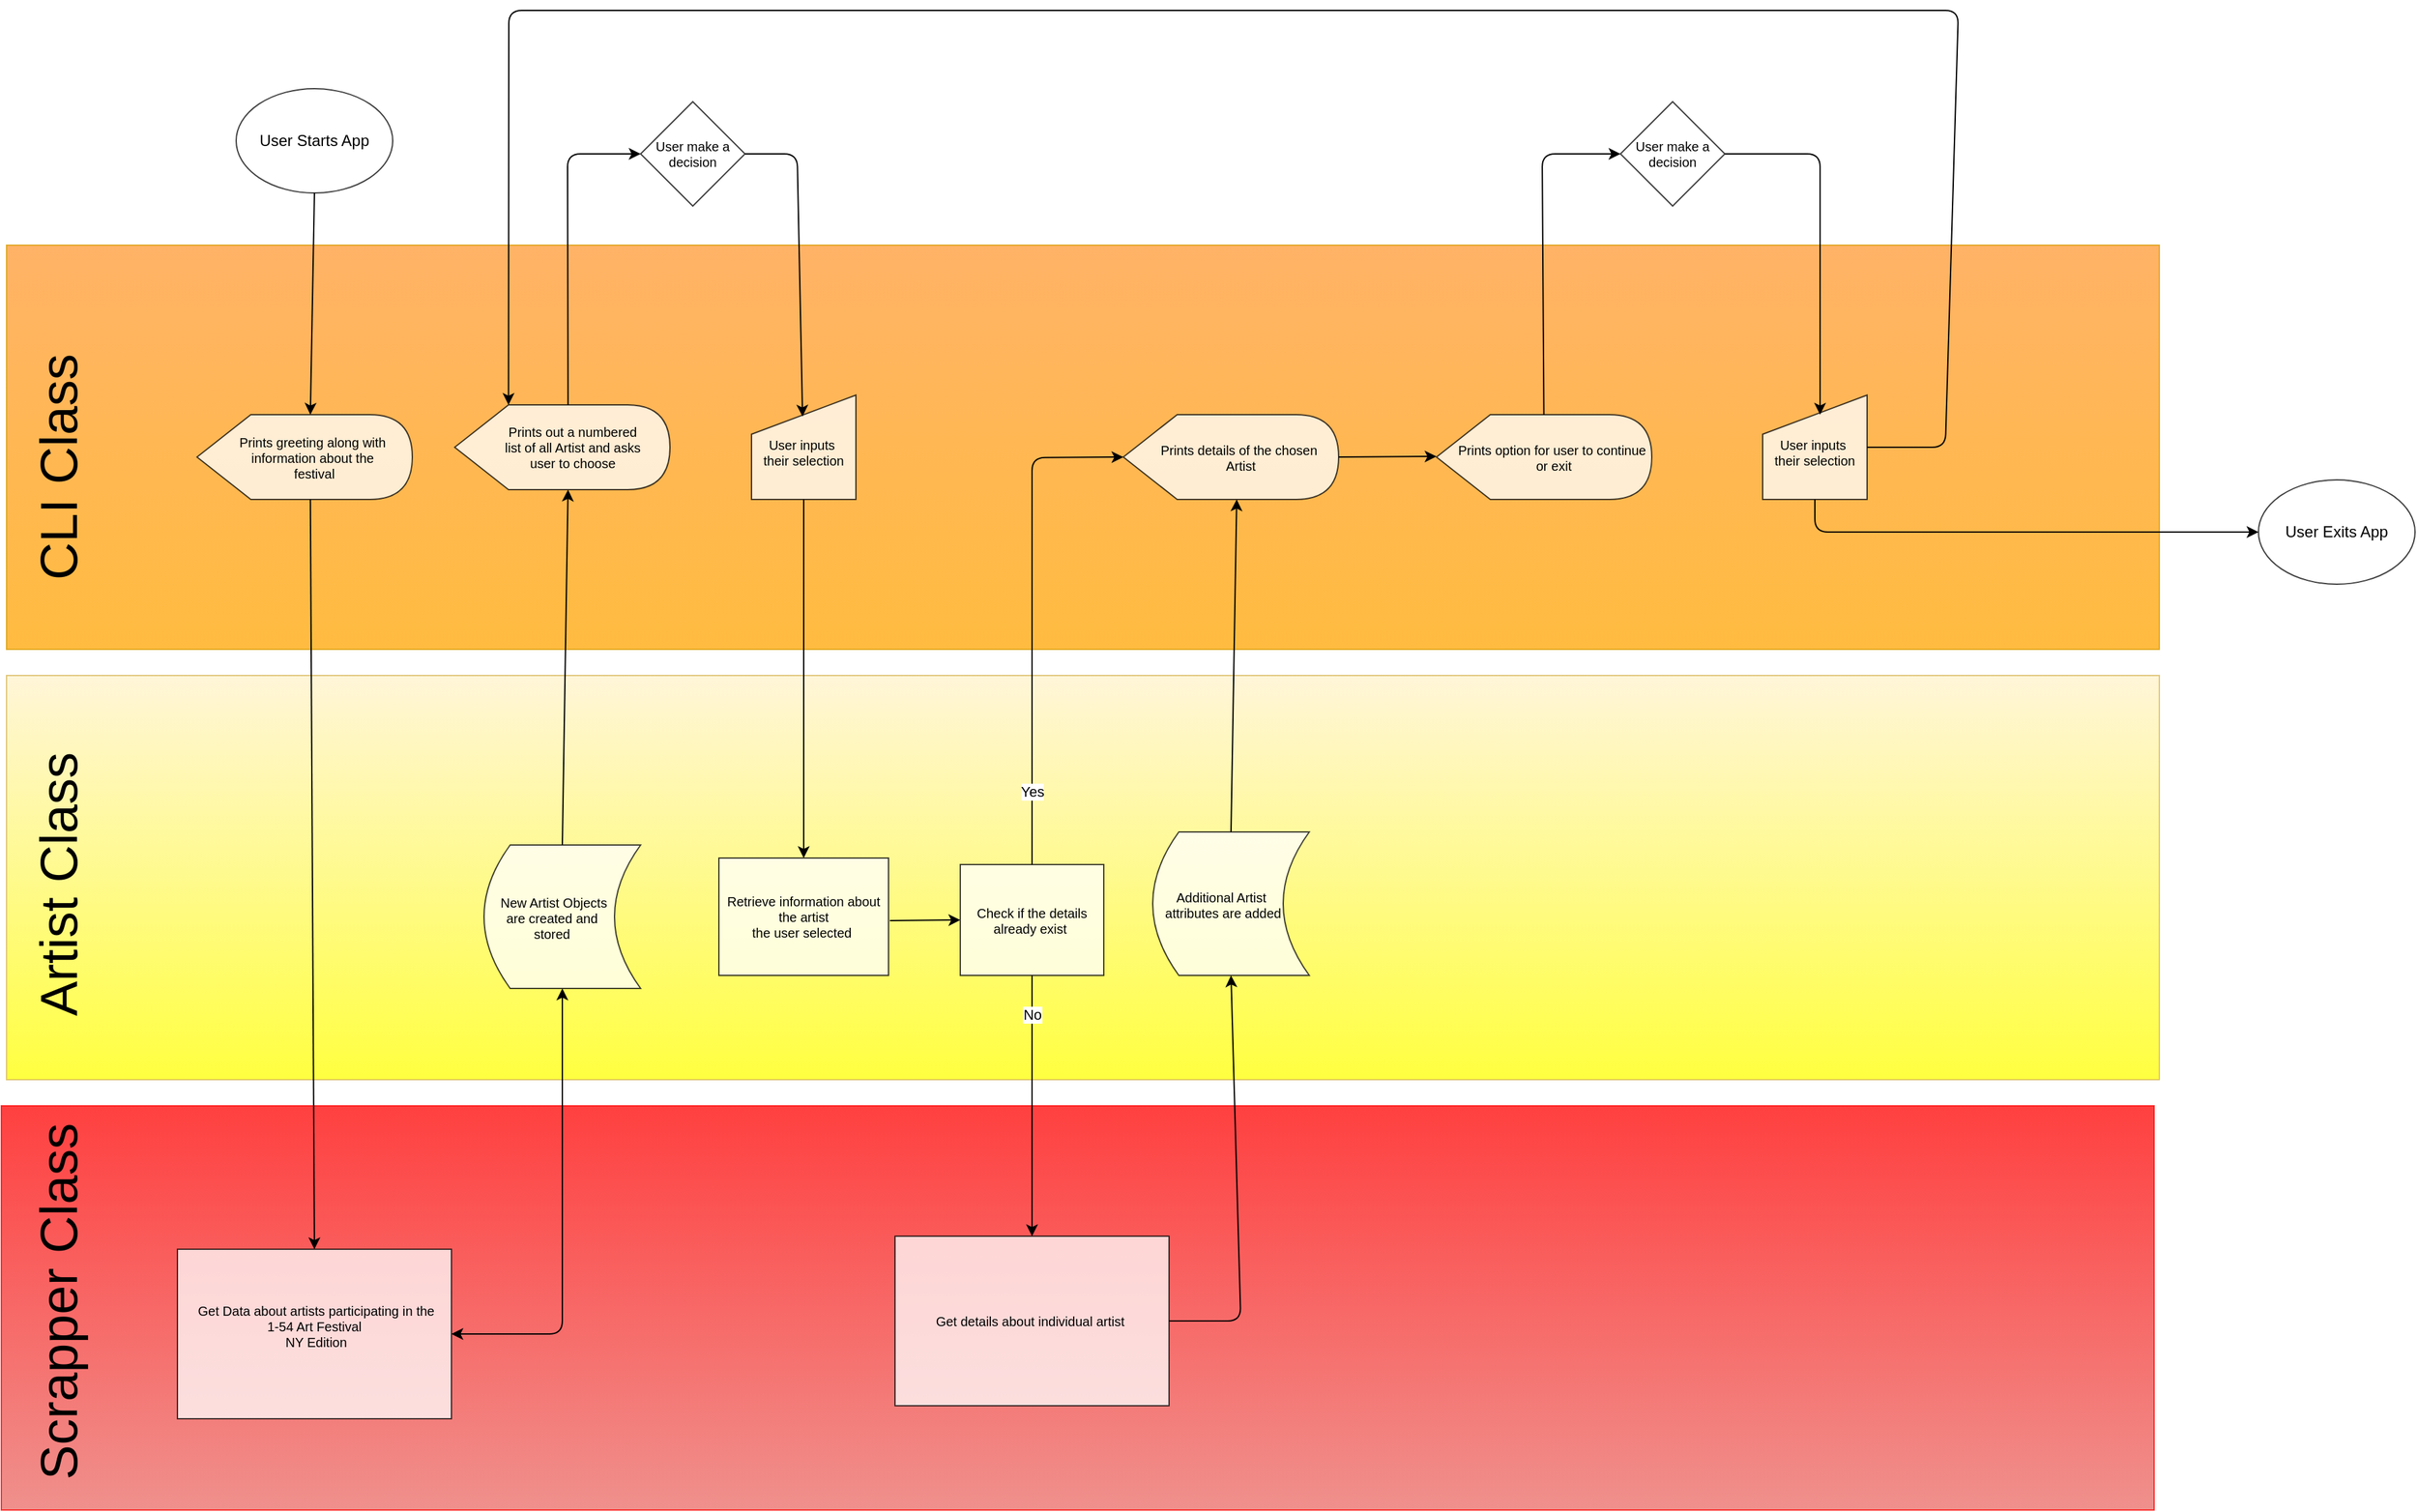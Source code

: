 <mxfile version="14.4.8" type="github">
  <diagram id="C5RBs43oDa-KdzZeNtuy" name="Page-1">
    <mxGraphModel dx="1123" dy="780" grid="1" gridSize="10" guides="1" tooltips="1" connect="1" arrows="1" fold="1" page="1" pageScale="1" pageWidth="827" pageHeight="1169" math="0" shadow="0">
      <root>
        <mxCell id="WIyWlLk6GJQsqaUBKTNV-0" />
        <mxCell id="WIyWlLk6GJQsqaUBKTNV-1" parent="WIyWlLk6GJQsqaUBKTNV-0" />
        <mxCell id="f-RrZv-tHwJxY2jI-w4x-3" value="" style="rounded=0;whiteSpace=wrap;html=1;opacity=75;gradientColor=#ea6b66;strokeColor=#FF0000;fillColor=#FF0000;" vertex="1" parent="WIyWlLk6GJQsqaUBKTNV-1">
          <mxGeometry y="880" width="1650" height="310" as="geometry" />
        </mxCell>
        <mxCell id="f-RrZv-tHwJxY2jI-w4x-2" value="" style="rounded=0;whiteSpace=wrap;html=1;fillColor=#fff2cc;strokeColor=#d6b656;opacity=75;gradientColor=#FFFF00;" vertex="1" parent="WIyWlLk6GJQsqaUBKTNV-1">
          <mxGeometry x="4" y="550" width="1650" height="310" as="geometry" />
        </mxCell>
        <mxCell id="f-RrZv-tHwJxY2jI-w4x-1" value="" style="rounded=0;whiteSpace=wrap;html=1;strokeColor=#d79b00;opacity=75;gradientColor=#ffa500;fillColor=#FF9933;" vertex="1" parent="WIyWlLk6GJQsqaUBKTNV-1">
          <mxGeometry x="4" y="220" width="1650" height="310" as="geometry" />
        </mxCell>
        <mxCell id="f-RrZv-tHwJxY2jI-w4x-6" value="&lt;font style=&quot;font-size: 40px&quot;&gt;Artist Class&lt;/font&gt;" style="text;html=1;strokeColor=none;fillColor=none;align=center;verticalAlign=middle;whiteSpace=wrap;rounded=0;opacity=75;fontSize=50;rotation=-90;" vertex="1" parent="WIyWlLk6GJQsqaUBKTNV-1">
          <mxGeometry x="-120" y="700" width="320" height="20" as="geometry" />
        </mxCell>
        <mxCell id="f-RrZv-tHwJxY2jI-w4x-8" value="&lt;font&gt;&lt;font style=&quot;font-size: 40px&quot;&gt;CLI Class&lt;/font&gt;&lt;br&gt;&lt;/font&gt;" style="text;html=1;strokeColor=none;fillColor=none;align=center;verticalAlign=middle;whiteSpace=wrap;rounded=0;opacity=75;fontSize=50;rotation=-90;" vertex="1" parent="WIyWlLk6GJQsqaUBKTNV-1">
          <mxGeometry x="-120" y="380" width="320" height="20" as="geometry" />
        </mxCell>
        <mxCell id="f-RrZv-tHwJxY2jI-w4x-9" value="&lt;font style=&quot;font-size: 40px&quot;&gt;Scrapper Class&lt;/font&gt;" style="text;html=1;strokeColor=none;fillColor=none;align=center;verticalAlign=middle;whiteSpace=wrap;rounded=0;opacity=75;fontSize=50;rotation=-90;" vertex="1" parent="WIyWlLk6GJQsqaUBKTNV-1">
          <mxGeometry x="-120" y="1020" width="320" height="20" as="geometry" />
        </mxCell>
        <mxCell id="f-RrZv-tHwJxY2jI-w4x-13" value="&lt;p style=&quot;font-size: 12px&quot;&gt;User Starts App&lt;/p&gt;" style="ellipse;whiteSpace=wrap;html=1;fontSize=50;opacity=75;fillColor=#FFFFFF;" vertex="1" parent="WIyWlLk6GJQsqaUBKTNV-1">
          <mxGeometry x="180" y="100" width="120" height="80" as="geometry" />
        </mxCell>
        <mxCell id="f-RrZv-tHwJxY2jI-w4x-14" value="&lt;p style=&quot;font-size: 12px&quot;&gt;User Exits App&lt;/p&gt;" style="ellipse;whiteSpace=wrap;html=1;fontSize=50;opacity=75;fillColor=#FFFFFF;" vertex="1" parent="WIyWlLk6GJQsqaUBKTNV-1">
          <mxGeometry x="1730" y="400" width="120" height="80" as="geometry" />
        </mxCell>
        <mxCell id="f-RrZv-tHwJxY2jI-w4x-15" value="New Artist Objects&#xa;are created and &#xa;stored " style="shape=dataStorage;fixedSize=1;strokeColor=#000000;fillColor=#FFFFFF;gradientColor=none;fontSize=10;opacity=75;align=center;verticalAlign=middle;whiteSpace=wrap;labelPosition=center;verticalLabelPosition=middle;spacingLeft=-13;spacingTop=2;" vertex="1" parent="WIyWlLk6GJQsqaUBKTNV-1">
          <mxGeometry x="370" y="680" width="120" height="110" as="geometry" />
        </mxCell>
        <mxCell id="f-RrZv-tHwJxY2jI-w4x-17" value="&amp;nbsp;Get Data about artists participating in the&lt;br style=&quot;padding: 0px ; margin: 0px&quot;&gt;1-54 Art Festival&lt;br style=&quot;padding: 0px ; margin: 0px&quot;&gt;&amp;nbsp;NY Edition&lt;div style=&quot;padding: 0px ; margin: 0px&quot;&gt;&lt;br style=&quot;padding: 0px ; margin: 0px&quot;&gt;&lt;/div&gt;" style="rounded=0;whiteSpace=wrap;html=1;strokeColor=#000000;fillColor=#FFFFFF;gradientColor=none;fontSize=10;opacity=75;align=center;" vertex="1" parent="WIyWlLk6GJQsqaUBKTNV-1">
          <mxGeometry x="135" y="990" width="210" height="130" as="geometry" />
        </mxCell>
        <mxCell id="f-RrZv-tHwJxY2jI-w4x-18" value="&lt;font face=&quot;helvetica&quot;&gt;Get details about individual artist&amp;nbsp;&lt;/font&gt;" style="rounded=0;whiteSpace=wrap;html=1;strokeColor=#000000;fillColor=#FFFFFF;gradientColor=none;fontSize=10;opacity=75;align=center;" vertex="1" parent="WIyWlLk6GJQsqaUBKTNV-1">
          <mxGeometry x="685" y="980" width="210" height="130" as="geometry" />
        </mxCell>
        <mxCell id="f-RrZv-tHwJxY2jI-w4x-19" value="Prints greeting along with&amp;nbsp;&lt;br&gt;information about the&amp;nbsp;&lt;br&gt;festival" style="shape=display;whiteSpace=wrap;html=1;strokeColor=#000000;fillColor=#FFFFFF;gradientColor=none;fontSize=10;opacity=75;align=center;spacingLeft=15;" vertex="1" parent="WIyWlLk6GJQsqaUBKTNV-1">
          <mxGeometry x="150" y="350" width="165" height="65" as="geometry" />
        </mxCell>
        <mxCell id="f-RrZv-tHwJxY2jI-w4x-21" value="Additional Artist &#xa;attributes are added" style="shape=dataStorage;fixedSize=1;strokeColor=#000000;fillColor=#FFFFFF;gradientColor=none;fontSize=10;opacity=75;align=center;verticalAlign=middle;whiteSpace=wrap;labelPosition=center;verticalLabelPosition=middle;spacingLeft=-13;spacingTop=2;" vertex="1" parent="WIyWlLk6GJQsqaUBKTNV-1">
          <mxGeometry x="882.5" y="670" width="120" height="110" as="geometry" />
        </mxCell>
        <mxCell id="f-RrZv-tHwJxY2jI-w4x-22" value="Prints out a numbered&lt;br&gt;list of all Artist and asks&lt;br&gt;user to choose" style="shape=display;whiteSpace=wrap;html=1;strokeColor=#000000;fillColor=#FFFFFF;gradientColor=none;fontSize=10;opacity=75;align=center;spacingLeft=15;" vertex="1" parent="WIyWlLk6GJQsqaUBKTNV-1">
          <mxGeometry x="347.5" y="342.5" width="165" height="65" as="geometry" />
        </mxCell>
        <mxCell id="f-RrZv-tHwJxY2jI-w4x-23" value="Prints details of the chosen&amp;nbsp;&lt;br&gt;Artist" style="shape=display;whiteSpace=wrap;html=1;strokeColor=#000000;fillColor=#FFFFFF;gradientColor=none;fontSize=10;opacity=75;align=center;spacingLeft=15;" vertex="1" parent="WIyWlLk6GJQsqaUBKTNV-1">
          <mxGeometry x="860" y="350" width="165" height="65" as="geometry" />
        </mxCell>
        <mxCell id="f-RrZv-tHwJxY2jI-w4x-24" value="User inputs&amp;nbsp;&lt;br&gt;their selection" style="shape=manualInput;whiteSpace=wrap;html=1;strokeColor=#000000;fillColor=#FFFFFF;gradientColor=none;fontSize=10;opacity=75;align=center;spacingBottom=-7;" vertex="1" parent="WIyWlLk6GJQsqaUBKTNV-1">
          <mxGeometry x="575" y="335" width="80" height="80" as="geometry" />
        </mxCell>
        <mxCell id="f-RrZv-tHwJxY2jI-w4x-25" value="Prints option for user to continue&amp;nbsp;&lt;br&gt;or exit" style="shape=display;whiteSpace=wrap;html=1;strokeColor=#000000;fillColor=#FFFFFF;gradientColor=none;fontSize=10;opacity=75;align=center;spacingLeft=15;" vertex="1" parent="WIyWlLk6GJQsqaUBKTNV-1">
          <mxGeometry x="1100" y="350" width="165" height="65" as="geometry" />
        </mxCell>
        <mxCell id="f-RrZv-tHwJxY2jI-w4x-26" value="User inputs&amp;nbsp;&lt;br&gt;their selection" style="shape=manualInput;whiteSpace=wrap;html=1;strokeColor=#000000;fillColor=#FFFFFF;gradientColor=none;fontSize=10;opacity=75;align=center;spacingBottom=-7;" vertex="1" parent="WIyWlLk6GJQsqaUBKTNV-1">
          <mxGeometry x="1350" y="335" width="80" height="80" as="geometry" />
        </mxCell>
        <mxCell id="f-RrZv-tHwJxY2jI-w4x-27" value="User make a&lt;br&gt;decision" style="rhombus;whiteSpace=wrap;html=1;strokeColor=#000000;fillColor=#FFFFFF;gradientColor=none;fontSize=10;opacity=75;align=center;" vertex="1" parent="WIyWlLk6GJQsqaUBKTNV-1">
          <mxGeometry x="490" y="110" width="80" height="80" as="geometry" />
        </mxCell>
        <mxCell id="f-RrZv-tHwJxY2jI-w4x-28" value="User make a&lt;br&gt;decision" style="rhombus;whiteSpace=wrap;html=1;strokeColor=#000000;fillColor=#FFFFFF;gradientColor=none;fontSize=10;opacity=75;align=center;" vertex="1" parent="WIyWlLk6GJQsqaUBKTNV-1">
          <mxGeometry x="1241" y="110" width="80" height="80" as="geometry" />
        </mxCell>
        <mxCell id="f-RrZv-tHwJxY2jI-w4x-29" value="&lt;font face=&quot;helvetica&quot;&gt;Retrieve information about the artist&lt;br&gt;&lt;/font&gt;the user selected&amp;nbsp;" style="rounded=0;whiteSpace=wrap;html=1;strokeColor=#000000;fillColor=#FFFFFF;gradientColor=none;fontSize=10;opacity=75;align=center;" vertex="1" parent="WIyWlLk6GJQsqaUBKTNV-1">
          <mxGeometry x="550" y="690" width="130" height="90" as="geometry" />
        </mxCell>
        <mxCell id="f-RrZv-tHwJxY2jI-w4x-30" value="&lt;font face=&quot;helvetica&quot;&gt;Check if the details already exist&amp;nbsp;&lt;/font&gt;" style="rounded=0;whiteSpace=wrap;html=1;strokeColor=#000000;fillColor=#FFFFFF;gradientColor=none;fontSize=10;opacity=75;align=center;" vertex="1" parent="WIyWlLk6GJQsqaUBKTNV-1">
          <mxGeometry x="735" y="695" width="110" height="85" as="geometry" />
        </mxCell>
        <mxCell id="f-RrZv-tHwJxY2jI-w4x-32" value="" style="endArrow=classic;html=1;fontSize=10;exitX=0.5;exitY=1;exitDx=0;exitDy=0;entryX=0;entryY=0;entryDx=86.875;entryDy=0;entryPerimeter=0;" edge="1" parent="WIyWlLk6GJQsqaUBKTNV-1" source="f-RrZv-tHwJxY2jI-w4x-13" target="f-RrZv-tHwJxY2jI-w4x-19">
          <mxGeometry width="50" height="50" relative="1" as="geometry">
            <mxPoint x="450" y="490" as="sourcePoint" />
            <mxPoint x="500" y="440" as="targetPoint" />
          </mxGeometry>
        </mxCell>
        <mxCell id="f-RrZv-tHwJxY2jI-w4x-34" value="" style="endArrow=classic;html=1;fontSize=10;exitX=0;exitY=0;exitDx=86.875;exitDy=65;exitPerimeter=0;entryX=0.5;entryY=0;entryDx=0;entryDy=0;" edge="1" parent="WIyWlLk6GJQsqaUBKTNV-1" source="f-RrZv-tHwJxY2jI-w4x-19" target="f-RrZv-tHwJxY2jI-w4x-17">
          <mxGeometry width="50" height="50" relative="1" as="geometry">
            <mxPoint x="450" y="730" as="sourcePoint" />
            <mxPoint x="500" y="680" as="targetPoint" />
          </mxGeometry>
        </mxCell>
        <mxCell id="f-RrZv-tHwJxY2jI-w4x-35" value="" style="endArrow=classic;startArrow=classic;html=1;fontSize=10;exitX=1;exitY=0.5;exitDx=0;exitDy=0;" edge="1" parent="WIyWlLk6GJQsqaUBKTNV-1" source="f-RrZv-tHwJxY2jI-w4x-17" target="f-RrZv-tHwJxY2jI-w4x-15">
          <mxGeometry width="50" height="50" relative="1" as="geometry">
            <mxPoint x="450" y="920" as="sourcePoint" />
            <mxPoint x="500" y="870" as="targetPoint" />
            <Array as="points">
              <mxPoint x="430" y="1055" />
            </Array>
          </mxGeometry>
        </mxCell>
        <mxCell id="f-RrZv-tHwJxY2jI-w4x-36" value="" style="endArrow=classic;html=1;fontSize=10;exitX=0.5;exitY=0;exitDx=0;exitDy=0;entryX=0;entryY=0;entryDx=86.875;entryDy=65;entryPerimeter=0;" edge="1" parent="WIyWlLk6GJQsqaUBKTNV-1" source="f-RrZv-tHwJxY2jI-w4x-15" target="f-RrZv-tHwJxY2jI-w4x-22">
          <mxGeometry width="50" height="50" relative="1" as="geometry">
            <mxPoint x="450" y="630" as="sourcePoint" />
            <mxPoint x="500" y="580" as="targetPoint" />
          </mxGeometry>
        </mxCell>
        <mxCell id="f-RrZv-tHwJxY2jI-w4x-37" value="" style="endArrow=classic;html=1;fontSize=10;exitX=0;exitY=0;exitDx=86.875;exitDy=0;exitPerimeter=0;entryX=0;entryY=0.5;entryDx=0;entryDy=0;" edge="1" parent="WIyWlLk6GJQsqaUBKTNV-1" source="f-RrZv-tHwJxY2jI-w4x-22" target="f-RrZv-tHwJxY2jI-w4x-27">
          <mxGeometry width="50" height="50" relative="1" as="geometry">
            <mxPoint x="450" y="430" as="sourcePoint" />
            <mxPoint x="434" y="150" as="targetPoint" />
            <Array as="points">
              <mxPoint x="434" y="150" />
            </Array>
          </mxGeometry>
        </mxCell>
        <mxCell id="f-RrZv-tHwJxY2jI-w4x-38" value="" style="endArrow=classic;html=1;fontSize=10;exitX=1;exitY=0.5;exitDx=0;exitDy=0;entryX=0.489;entryY=0.205;entryDx=0;entryDy=0;entryPerimeter=0;" edge="1" parent="WIyWlLk6GJQsqaUBKTNV-1" source="f-RrZv-tHwJxY2jI-w4x-27" target="f-RrZv-tHwJxY2jI-w4x-24">
          <mxGeometry width="50" height="50" relative="1" as="geometry">
            <mxPoint x="560" y="700" as="sourcePoint" />
            <mxPoint x="600" y="350" as="targetPoint" />
            <Array as="points">
              <mxPoint x="610" y="150" />
            </Array>
          </mxGeometry>
        </mxCell>
        <mxCell id="f-RrZv-tHwJxY2jI-w4x-39" value="" style="endArrow=classic;html=1;fontSize=10;exitX=0.5;exitY=1;exitDx=0;exitDy=0;entryX=0.5;entryY=0;entryDx=0;entryDy=0;" edge="1" parent="WIyWlLk6GJQsqaUBKTNV-1" source="f-RrZv-tHwJxY2jI-w4x-24" target="f-RrZv-tHwJxY2jI-w4x-29">
          <mxGeometry width="50" height="50" relative="1" as="geometry">
            <mxPoint x="550" y="720" as="sourcePoint" />
            <mxPoint x="600" y="670" as="targetPoint" />
          </mxGeometry>
        </mxCell>
        <mxCell id="f-RrZv-tHwJxY2jI-w4x-40" value="" style="endArrow=classic;html=1;fontSize=10;entryX=0;entryY=0.5;entryDx=0;entryDy=0;" edge="1" parent="WIyWlLk6GJQsqaUBKTNV-1" target="f-RrZv-tHwJxY2jI-w4x-30">
          <mxGeometry width="50" height="50" relative="1" as="geometry">
            <mxPoint x="681" y="738" as="sourcePoint" />
            <mxPoint x="600" y="670" as="targetPoint" />
            <Array as="points" />
          </mxGeometry>
        </mxCell>
        <mxCell id="f-RrZv-tHwJxY2jI-w4x-48" value="" style="endArrow=classic;html=1;fontSize=10;exitX=0.5;exitY=1;exitDx=0;exitDy=0;entryX=0.5;entryY=0;entryDx=0;entryDy=0;" edge="1" parent="WIyWlLk6GJQsqaUBKTNV-1" source="f-RrZv-tHwJxY2jI-w4x-30" target="f-RrZv-tHwJxY2jI-w4x-18">
          <mxGeometry relative="1" as="geometry">
            <mxPoint x="780" y="880" as="sourcePoint" />
            <mxPoint x="880" y="880" as="targetPoint" />
          </mxGeometry>
        </mxCell>
        <mxCell id="f-RrZv-tHwJxY2jI-w4x-49" value="No" style="edgeLabel;resizable=0;html=1;align=center;verticalAlign=middle;" connectable="0" vertex="1" parent="f-RrZv-tHwJxY2jI-w4x-48">
          <mxGeometry relative="1" as="geometry">
            <mxPoint y="-70" as="offset" />
          </mxGeometry>
        </mxCell>
        <mxCell id="f-RrZv-tHwJxY2jI-w4x-50" value="" style="endArrow=classic;html=1;fontSize=10;exitX=0.5;exitY=0;exitDx=0;exitDy=0;entryX=0;entryY=0.5;entryDx=0;entryDy=0;entryPerimeter=0;" edge="1" parent="WIyWlLk6GJQsqaUBKTNV-1" source="f-RrZv-tHwJxY2jI-w4x-30" target="f-RrZv-tHwJxY2jI-w4x-23">
          <mxGeometry relative="1" as="geometry">
            <mxPoint x="800" y="790" as="sourcePoint" />
            <mxPoint x="800" y="990" as="targetPoint" />
            <Array as="points">
              <mxPoint x="790" y="383" />
            </Array>
          </mxGeometry>
        </mxCell>
        <mxCell id="f-RrZv-tHwJxY2jI-w4x-51" value="Yes" style="edgeLabel;resizable=0;html=1;align=center;verticalAlign=middle;" connectable="0" vertex="1" parent="f-RrZv-tHwJxY2jI-w4x-50">
          <mxGeometry relative="1" as="geometry">
            <mxPoint y="135" as="offset" />
          </mxGeometry>
        </mxCell>
        <mxCell id="f-RrZv-tHwJxY2jI-w4x-54" value="" style="endArrow=classic;html=1;fontSize=10;exitX=1;exitY=0.5;exitDx=0;exitDy=0;entryX=0.5;entryY=1;entryDx=0;entryDy=0;" edge="1" parent="WIyWlLk6GJQsqaUBKTNV-1" source="f-RrZv-tHwJxY2jI-w4x-18" target="f-RrZv-tHwJxY2jI-w4x-21">
          <mxGeometry width="50" height="50" relative="1" as="geometry">
            <mxPoint x="860" y="790" as="sourcePoint" />
            <mxPoint x="910" y="740" as="targetPoint" />
            <Array as="points">
              <mxPoint x="950" y="1045" />
            </Array>
          </mxGeometry>
        </mxCell>
        <mxCell id="f-RrZv-tHwJxY2jI-w4x-55" value="" style="endArrow=classic;html=1;fontSize=10;exitX=0.5;exitY=0;exitDx=0;exitDy=0;entryX=0;entryY=0;entryDx=86.875;entryDy=65;entryPerimeter=0;" edge="1" parent="WIyWlLk6GJQsqaUBKTNV-1" source="f-RrZv-tHwJxY2jI-w4x-21" target="f-RrZv-tHwJxY2jI-w4x-23">
          <mxGeometry width="50" height="50" relative="1" as="geometry">
            <mxPoint x="860" y="620" as="sourcePoint" />
            <mxPoint x="910" y="570" as="targetPoint" />
          </mxGeometry>
        </mxCell>
        <mxCell id="f-RrZv-tHwJxY2jI-w4x-56" value="" style="endArrow=classic;html=1;fontSize=10;exitX=1;exitY=0.5;exitDx=0;exitDy=0;exitPerimeter=0;entryX=0.664;entryY=0.524;entryDx=0;entryDy=0;entryPerimeter=0;" edge="1" parent="WIyWlLk6GJQsqaUBKTNV-1" source="f-RrZv-tHwJxY2jI-w4x-23" target="f-RrZv-tHwJxY2jI-w4x-1">
          <mxGeometry width="50" height="50" relative="1" as="geometry">
            <mxPoint x="1150" y="560" as="sourcePoint" />
            <mxPoint x="1200" y="510" as="targetPoint" />
            <Array as="points">
              <mxPoint x="1100" y="382" />
            </Array>
          </mxGeometry>
        </mxCell>
        <mxCell id="f-RrZv-tHwJxY2jI-w4x-57" value="" style="endArrow=classic;html=1;fontSize=10;entryX=0;entryY=0.5;entryDx=0;entryDy=0;" edge="1" parent="WIyWlLk6GJQsqaUBKTNV-1" source="f-RrZv-tHwJxY2jI-w4x-25" target="f-RrZv-tHwJxY2jI-w4x-28">
          <mxGeometry width="50" height="50" relative="1" as="geometry">
            <mxPoint x="1140" y="280" as="sourcePoint" />
            <mxPoint x="1184" y="120" as="targetPoint" />
            <Array as="points">
              <mxPoint x="1181" y="150" />
            </Array>
          </mxGeometry>
        </mxCell>
        <mxCell id="f-RrZv-tHwJxY2jI-w4x-58" value="" style="endArrow=classic;html=1;fontSize=10;exitX=1;exitY=0.5;exitDx=0;exitDy=0;" edge="1" parent="WIyWlLk6GJQsqaUBKTNV-1" source="f-RrZv-tHwJxY2jI-w4x-28">
          <mxGeometry width="50" height="50" relative="1" as="geometry">
            <mxPoint x="1080" y="520" as="sourcePoint" />
            <mxPoint x="1394" y="350" as="targetPoint" />
            <Array as="points">
              <mxPoint x="1394" y="150" />
            </Array>
          </mxGeometry>
        </mxCell>
        <mxCell id="f-RrZv-tHwJxY2jI-w4x-60" value="" style="endArrow=classic;html=1;fontSize=10;exitX=1;exitY=0.5;exitDx=0;exitDy=0;entryX=0;entryY=0;entryDx=41.25;entryDy=0;entryPerimeter=0;" edge="1" parent="WIyWlLk6GJQsqaUBKTNV-1" source="f-RrZv-tHwJxY2jI-w4x-26" target="f-RrZv-tHwJxY2jI-w4x-22">
          <mxGeometry width="50" height="50" relative="1" as="geometry">
            <mxPoint x="1440" y="280" as="sourcePoint" />
            <mxPoint x="360" y="80" as="targetPoint" />
            <Array as="points">
              <mxPoint x="1490" y="375" />
              <mxPoint x="1500" y="40" />
              <mxPoint x="389" y="40" />
            </Array>
          </mxGeometry>
        </mxCell>
        <mxCell id="f-RrZv-tHwJxY2jI-w4x-62" value="" style="endArrow=classic;html=1;fontSize=10;exitX=0.5;exitY=1;exitDx=0;exitDy=0;entryX=0;entryY=0.5;entryDx=0;entryDy=0;" edge="1" parent="WIyWlLk6GJQsqaUBKTNV-1" source="f-RrZv-tHwJxY2jI-w4x-26" target="f-RrZv-tHwJxY2jI-w4x-14">
          <mxGeometry width="50" height="50" relative="1" as="geometry">
            <mxPoint x="1280" y="330" as="sourcePoint" />
            <mxPoint x="1330" y="280" as="targetPoint" />
            <Array as="points">
              <mxPoint x="1390" y="440" />
            </Array>
          </mxGeometry>
        </mxCell>
      </root>
    </mxGraphModel>
  </diagram>
</mxfile>
